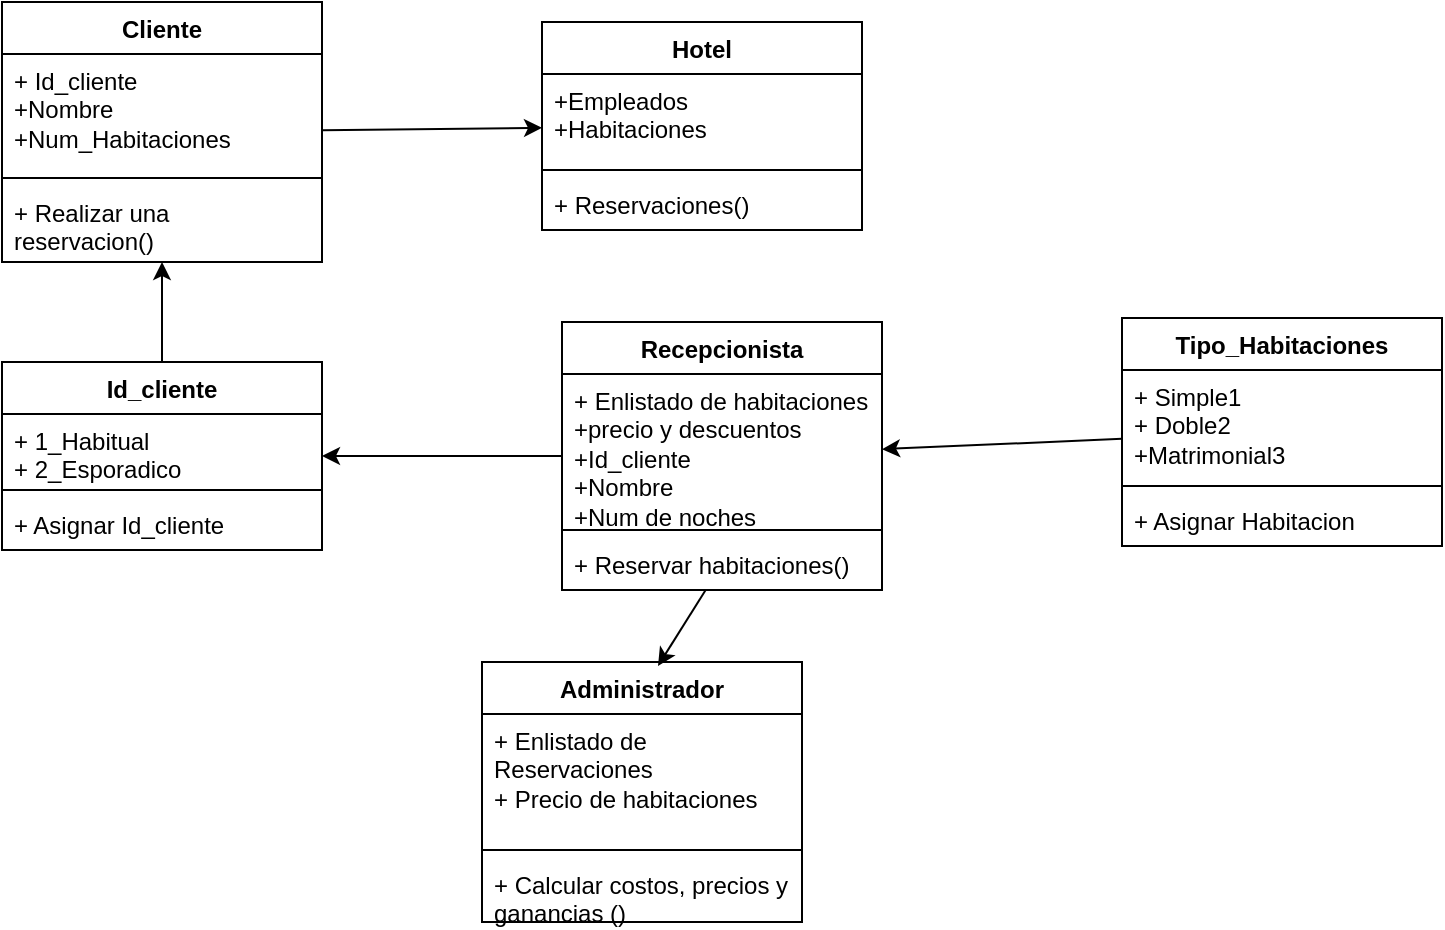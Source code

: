 <mxfile version="21.3.8" type="github">
  <diagram name="Página-1" id="0IPWtyv-GKKwyq4gLV5o">
    <mxGraphModel dx="1034" dy="518" grid="1" gridSize="10" guides="1" tooltips="1" connect="1" arrows="1" fold="1" page="1" pageScale="1" pageWidth="827" pageHeight="1169" math="0" shadow="0">
      <root>
        <mxCell id="0" />
        <mxCell id="1" parent="0" />
        <mxCell id="rfuBfgzTjNCzflcjFhWo-1" value="Hotel" style="swimlane;fontStyle=1;align=center;verticalAlign=top;childLayout=stackLayout;horizontal=1;startSize=26;horizontalStack=0;resizeParent=1;resizeParentMax=0;resizeLast=0;collapsible=1;marginBottom=0;whiteSpace=wrap;html=1;" vertex="1" parent="1">
          <mxGeometry x="330" y="40" width="160" height="104" as="geometry" />
        </mxCell>
        <mxCell id="rfuBfgzTjNCzflcjFhWo-2" value="+Empleados&lt;br&gt;+Habitaciones" style="text;strokeColor=none;fillColor=none;align=left;verticalAlign=top;spacingLeft=4;spacingRight=4;overflow=hidden;rotatable=0;points=[[0,0.5],[1,0.5]];portConstraint=eastwest;whiteSpace=wrap;html=1;" vertex="1" parent="rfuBfgzTjNCzflcjFhWo-1">
          <mxGeometry y="26" width="160" height="44" as="geometry" />
        </mxCell>
        <mxCell id="rfuBfgzTjNCzflcjFhWo-3" value="" style="line;strokeWidth=1;fillColor=none;align=left;verticalAlign=middle;spacingTop=-1;spacingLeft=3;spacingRight=3;rotatable=0;labelPosition=right;points=[];portConstraint=eastwest;strokeColor=inherit;" vertex="1" parent="rfuBfgzTjNCzflcjFhWo-1">
          <mxGeometry y="70" width="160" height="8" as="geometry" />
        </mxCell>
        <mxCell id="rfuBfgzTjNCzflcjFhWo-4" value="+ Reservaciones()" style="text;strokeColor=none;fillColor=none;align=left;verticalAlign=top;spacingLeft=4;spacingRight=4;overflow=hidden;rotatable=0;points=[[0,0.5],[1,0.5]];portConstraint=eastwest;whiteSpace=wrap;html=1;" vertex="1" parent="rfuBfgzTjNCzflcjFhWo-1">
          <mxGeometry y="78" width="160" height="26" as="geometry" />
        </mxCell>
        <mxCell id="rfuBfgzTjNCzflcjFhWo-5" value="Cliente" style="swimlane;fontStyle=1;align=center;verticalAlign=top;childLayout=stackLayout;horizontal=1;startSize=26;horizontalStack=0;resizeParent=1;resizeParentMax=0;resizeLast=0;collapsible=1;marginBottom=0;whiteSpace=wrap;html=1;" vertex="1" parent="1">
          <mxGeometry x="60" y="30" width="160" height="130" as="geometry" />
        </mxCell>
        <mxCell id="rfuBfgzTjNCzflcjFhWo-6" value="+ Id_cliente&lt;br&gt;+Nombre&lt;br&gt;+Num_Habitaciones" style="text;strokeColor=none;fillColor=none;align=left;verticalAlign=top;spacingLeft=4;spacingRight=4;overflow=hidden;rotatable=0;points=[[0,0.5],[1,0.5]];portConstraint=eastwest;whiteSpace=wrap;html=1;" vertex="1" parent="rfuBfgzTjNCzflcjFhWo-5">
          <mxGeometry y="26" width="160" height="58" as="geometry" />
        </mxCell>
        <mxCell id="rfuBfgzTjNCzflcjFhWo-7" value="" style="line;strokeWidth=1;fillColor=none;align=left;verticalAlign=middle;spacingTop=-1;spacingLeft=3;spacingRight=3;rotatable=0;labelPosition=right;points=[];portConstraint=eastwest;strokeColor=inherit;" vertex="1" parent="rfuBfgzTjNCzflcjFhWo-5">
          <mxGeometry y="84" width="160" height="8" as="geometry" />
        </mxCell>
        <mxCell id="rfuBfgzTjNCzflcjFhWo-8" value="+ Realizar una reservacion()" style="text;strokeColor=none;fillColor=none;align=left;verticalAlign=top;spacingLeft=4;spacingRight=4;overflow=hidden;rotatable=0;points=[[0,0.5],[1,0.5]];portConstraint=eastwest;whiteSpace=wrap;html=1;" vertex="1" parent="rfuBfgzTjNCzflcjFhWo-5">
          <mxGeometry y="92" width="160" height="38" as="geometry" />
        </mxCell>
        <mxCell id="rfuBfgzTjNCzflcjFhWo-9" value="Recepcionista" style="swimlane;fontStyle=1;align=center;verticalAlign=top;childLayout=stackLayout;horizontal=1;startSize=26;horizontalStack=0;resizeParent=1;resizeParentMax=0;resizeLast=0;collapsible=1;marginBottom=0;whiteSpace=wrap;html=1;" vertex="1" parent="1">
          <mxGeometry x="340" y="190" width="160" height="134" as="geometry" />
        </mxCell>
        <mxCell id="rfuBfgzTjNCzflcjFhWo-10" value="+ Enlistado de habitaciones&lt;br&gt;+precio y descuentos&lt;br&gt;+Id_cliente&lt;br&gt;+Nombre&lt;br&gt;+Num de noches" style="text;strokeColor=none;fillColor=none;align=left;verticalAlign=top;spacingLeft=4;spacingRight=4;overflow=hidden;rotatable=0;points=[[0,0.5],[1,0.5]];portConstraint=eastwest;whiteSpace=wrap;html=1;" vertex="1" parent="rfuBfgzTjNCzflcjFhWo-9">
          <mxGeometry y="26" width="160" height="74" as="geometry" />
        </mxCell>
        <mxCell id="rfuBfgzTjNCzflcjFhWo-11" value="" style="line;strokeWidth=1;fillColor=none;align=left;verticalAlign=middle;spacingTop=-1;spacingLeft=3;spacingRight=3;rotatable=0;labelPosition=right;points=[];portConstraint=eastwest;strokeColor=inherit;" vertex="1" parent="rfuBfgzTjNCzflcjFhWo-9">
          <mxGeometry y="100" width="160" height="8" as="geometry" />
        </mxCell>
        <mxCell id="rfuBfgzTjNCzflcjFhWo-12" value="+ Reservar habitaciones()" style="text;strokeColor=none;fillColor=none;align=left;verticalAlign=top;spacingLeft=4;spacingRight=4;overflow=hidden;rotatable=0;points=[[0,0.5],[1,0.5]];portConstraint=eastwest;whiteSpace=wrap;html=1;" vertex="1" parent="rfuBfgzTjNCzflcjFhWo-9">
          <mxGeometry y="108" width="160" height="26" as="geometry" />
        </mxCell>
        <mxCell id="rfuBfgzTjNCzflcjFhWo-13" value="Id_cliente" style="swimlane;fontStyle=1;align=center;verticalAlign=top;childLayout=stackLayout;horizontal=1;startSize=26;horizontalStack=0;resizeParent=1;resizeParentMax=0;resizeLast=0;collapsible=1;marginBottom=0;whiteSpace=wrap;html=1;" vertex="1" parent="1">
          <mxGeometry x="60" y="210" width="160" height="94" as="geometry" />
        </mxCell>
        <mxCell id="rfuBfgzTjNCzflcjFhWo-14" value="+ 1_Habitual&lt;br&gt;+ 2_Esporadico" style="text;strokeColor=none;fillColor=none;align=left;verticalAlign=top;spacingLeft=4;spacingRight=4;overflow=hidden;rotatable=0;points=[[0,0.5],[1,0.5]];portConstraint=eastwest;whiteSpace=wrap;html=1;" vertex="1" parent="rfuBfgzTjNCzflcjFhWo-13">
          <mxGeometry y="26" width="160" height="34" as="geometry" />
        </mxCell>
        <mxCell id="rfuBfgzTjNCzflcjFhWo-15" value="" style="line;strokeWidth=1;fillColor=none;align=left;verticalAlign=middle;spacingTop=-1;spacingLeft=3;spacingRight=3;rotatable=0;labelPosition=right;points=[];portConstraint=eastwest;strokeColor=inherit;" vertex="1" parent="rfuBfgzTjNCzflcjFhWo-13">
          <mxGeometry y="60" width="160" height="8" as="geometry" />
        </mxCell>
        <mxCell id="rfuBfgzTjNCzflcjFhWo-16" value="+ Asignar Id_cliente" style="text;strokeColor=none;fillColor=none;align=left;verticalAlign=top;spacingLeft=4;spacingRight=4;overflow=hidden;rotatable=0;points=[[0,0.5],[1,0.5]];portConstraint=eastwest;whiteSpace=wrap;html=1;" vertex="1" parent="rfuBfgzTjNCzflcjFhWo-13">
          <mxGeometry y="68" width="160" height="26" as="geometry" />
        </mxCell>
        <mxCell id="rfuBfgzTjNCzflcjFhWo-17" value="Tipo_Habitaciones" style="swimlane;fontStyle=1;align=center;verticalAlign=top;childLayout=stackLayout;horizontal=1;startSize=26;horizontalStack=0;resizeParent=1;resizeParentMax=0;resizeLast=0;collapsible=1;marginBottom=0;whiteSpace=wrap;html=1;" vertex="1" parent="1">
          <mxGeometry x="620" y="188" width="160" height="114" as="geometry" />
        </mxCell>
        <mxCell id="rfuBfgzTjNCzflcjFhWo-18" value="+ Simple1&lt;br&gt;+ Doble2&lt;br&gt;+Matrimonial3" style="text;strokeColor=none;fillColor=none;align=left;verticalAlign=top;spacingLeft=4;spacingRight=4;overflow=hidden;rotatable=0;points=[[0,0.5],[1,0.5]];portConstraint=eastwest;whiteSpace=wrap;html=1;" vertex="1" parent="rfuBfgzTjNCzflcjFhWo-17">
          <mxGeometry y="26" width="160" height="54" as="geometry" />
        </mxCell>
        <mxCell id="rfuBfgzTjNCzflcjFhWo-19" value="" style="line;strokeWidth=1;fillColor=none;align=left;verticalAlign=middle;spacingTop=-1;spacingLeft=3;spacingRight=3;rotatable=0;labelPosition=right;points=[];portConstraint=eastwest;strokeColor=inherit;" vertex="1" parent="rfuBfgzTjNCzflcjFhWo-17">
          <mxGeometry y="80" width="160" height="8" as="geometry" />
        </mxCell>
        <mxCell id="rfuBfgzTjNCzflcjFhWo-20" value="+ Asignar Habitacion&amp;nbsp;" style="text;strokeColor=none;fillColor=none;align=left;verticalAlign=top;spacingLeft=4;spacingRight=4;overflow=hidden;rotatable=0;points=[[0,0.5],[1,0.5]];portConstraint=eastwest;whiteSpace=wrap;html=1;" vertex="1" parent="rfuBfgzTjNCzflcjFhWo-17">
          <mxGeometry y="88" width="160" height="26" as="geometry" />
        </mxCell>
        <mxCell id="rfuBfgzTjNCzflcjFhWo-21" value="Administrador" style="swimlane;fontStyle=1;align=center;verticalAlign=top;childLayout=stackLayout;horizontal=1;startSize=26;horizontalStack=0;resizeParent=1;resizeParentMax=0;resizeLast=0;collapsible=1;marginBottom=0;whiteSpace=wrap;html=1;" vertex="1" parent="1">
          <mxGeometry x="300" y="360" width="160" height="130" as="geometry" />
        </mxCell>
        <mxCell id="rfuBfgzTjNCzflcjFhWo-22" value="+ Enlistado de Reservaciones&lt;br&gt;+ Precio de habitaciones" style="text;strokeColor=none;fillColor=none;align=left;verticalAlign=top;spacingLeft=4;spacingRight=4;overflow=hidden;rotatable=0;points=[[0,0.5],[1,0.5]];portConstraint=eastwest;whiteSpace=wrap;html=1;" vertex="1" parent="rfuBfgzTjNCzflcjFhWo-21">
          <mxGeometry y="26" width="160" height="64" as="geometry" />
        </mxCell>
        <mxCell id="rfuBfgzTjNCzflcjFhWo-23" value="" style="line;strokeWidth=1;fillColor=none;align=left;verticalAlign=middle;spacingTop=-1;spacingLeft=3;spacingRight=3;rotatable=0;labelPosition=right;points=[];portConstraint=eastwest;strokeColor=inherit;" vertex="1" parent="rfuBfgzTjNCzflcjFhWo-21">
          <mxGeometry y="90" width="160" height="8" as="geometry" />
        </mxCell>
        <mxCell id="rfuBfgzTjNCzflcjFhWo-24" value="+ Calcular costos, precios y ganancias ()" style="text;strokeColor=none;fillColor=none;align=left;verticalAlign=top;spacingLeft=4;spacingRight=4;overflow=hidden;rotatable=0;points=[[0,0.5],[1,0.5]];portConstraint=eastwest;whiteSpace=wrap;html=1;" vertex="1" parent="rfuBfgzTjNCzflcjFhWo-21">
          <mxGeometry y="98" width="160" height="32" as="geometry" />
        </mxCell>
        <mxCell id="rfuBfgzTjNCzflcjFhWo-27" value="" style="endArrow=classic;html=1;rounded=0;" edge="1" parent="1" source="rfuBfgzTjNCzflcjFhWo-5" target="rfuBfgzTjNCzflcjFhWo-1">
          <mxGeometry width="50" height="50" relative="1" as="geometry">
            <mxPoint x="220" y="140" as="sourcePoint" />
            <mxPoint x="270" y="90" as="targetPoint" />
          </mxGeometry>
        </mxCell>
        <mxCell id="rfuBfgzTjNCzflcjFhWo-29" value="" style="endArrow=classic;html=1;rounded=0;" edge="1" parent="1" source="rfuBfgzTjNCzflcjFhWo-13" target="rfuBfgzTjNCzflcjFhWo-8">
          <mxGeometry width="50" height="50" relative="1" as="geometry">
            <mxPoint x="390" y="300" as="sourcePoint" />
            <mxPoint x="440" y="250" as="targetPoint" />
          </mxGeometry>
        </mxCell>
        <mxCell id="rfuBfgzTjNCzflcjFhWo-30" value="" style="endArrow=classic;html=1;rounded=0;" edge="1" parent="1" source="rfuBfgzTjNCzflcjFhWo-9" target="rfuBfgzTjNCzflcjFhWo-13">
          <mxGeometry width="50" height="50" relative="1" as="geometry">
            <mxPoint x="390" y="300" as="sourcePoint" />
            <mxPoint x="440" y="250" as="targetPoint" />
          </mxGeometry>
        </mxCell>
        <mxCell id="rfuBfgzTjNCzflcjFhWo-31" value="" style="endArrow=classic;html=1;rounded=0;" edge="1" parent="1" source="rfuBfgzTjNCzflcjFhWo-17" target="rfuBfgzTjNCzflcjFhWo-9">
          <mxGeometry width="50" height="50" relative="1" as="geometry">
            <mxPoint x="390" y="300" as="sourcePoint" />
            <mxPoint x="440" y="250" as="targetPoint" />
          </mxGeometry>
        </mxCell>
        <mxCell id="rfuBfgzTjNCzflcjFhWo-32" value="" style="endArrow=classic;html=1;rounded=0;entryX=0.55;entryY=0.015;entryDx=0;entryDy=0;entryPerimeter=0;" edge="1" parent="1" source="rfuBfgzTjNCzflcjFhWo-12" target="rfuBfgzTjNCzflcjFhWo-21">
          <mxGeometry width="50" height="50" relative="1" as="geometry">
            <mxPoint x="390" y="300" as="sourcePoint" />
            <mxPoint x="440" y="250" as="targetPoint" />
          </mxGeometry>
        </mxCell>
      </root>
    </mxGraphModel>
  </diagram>
</mxfile>
